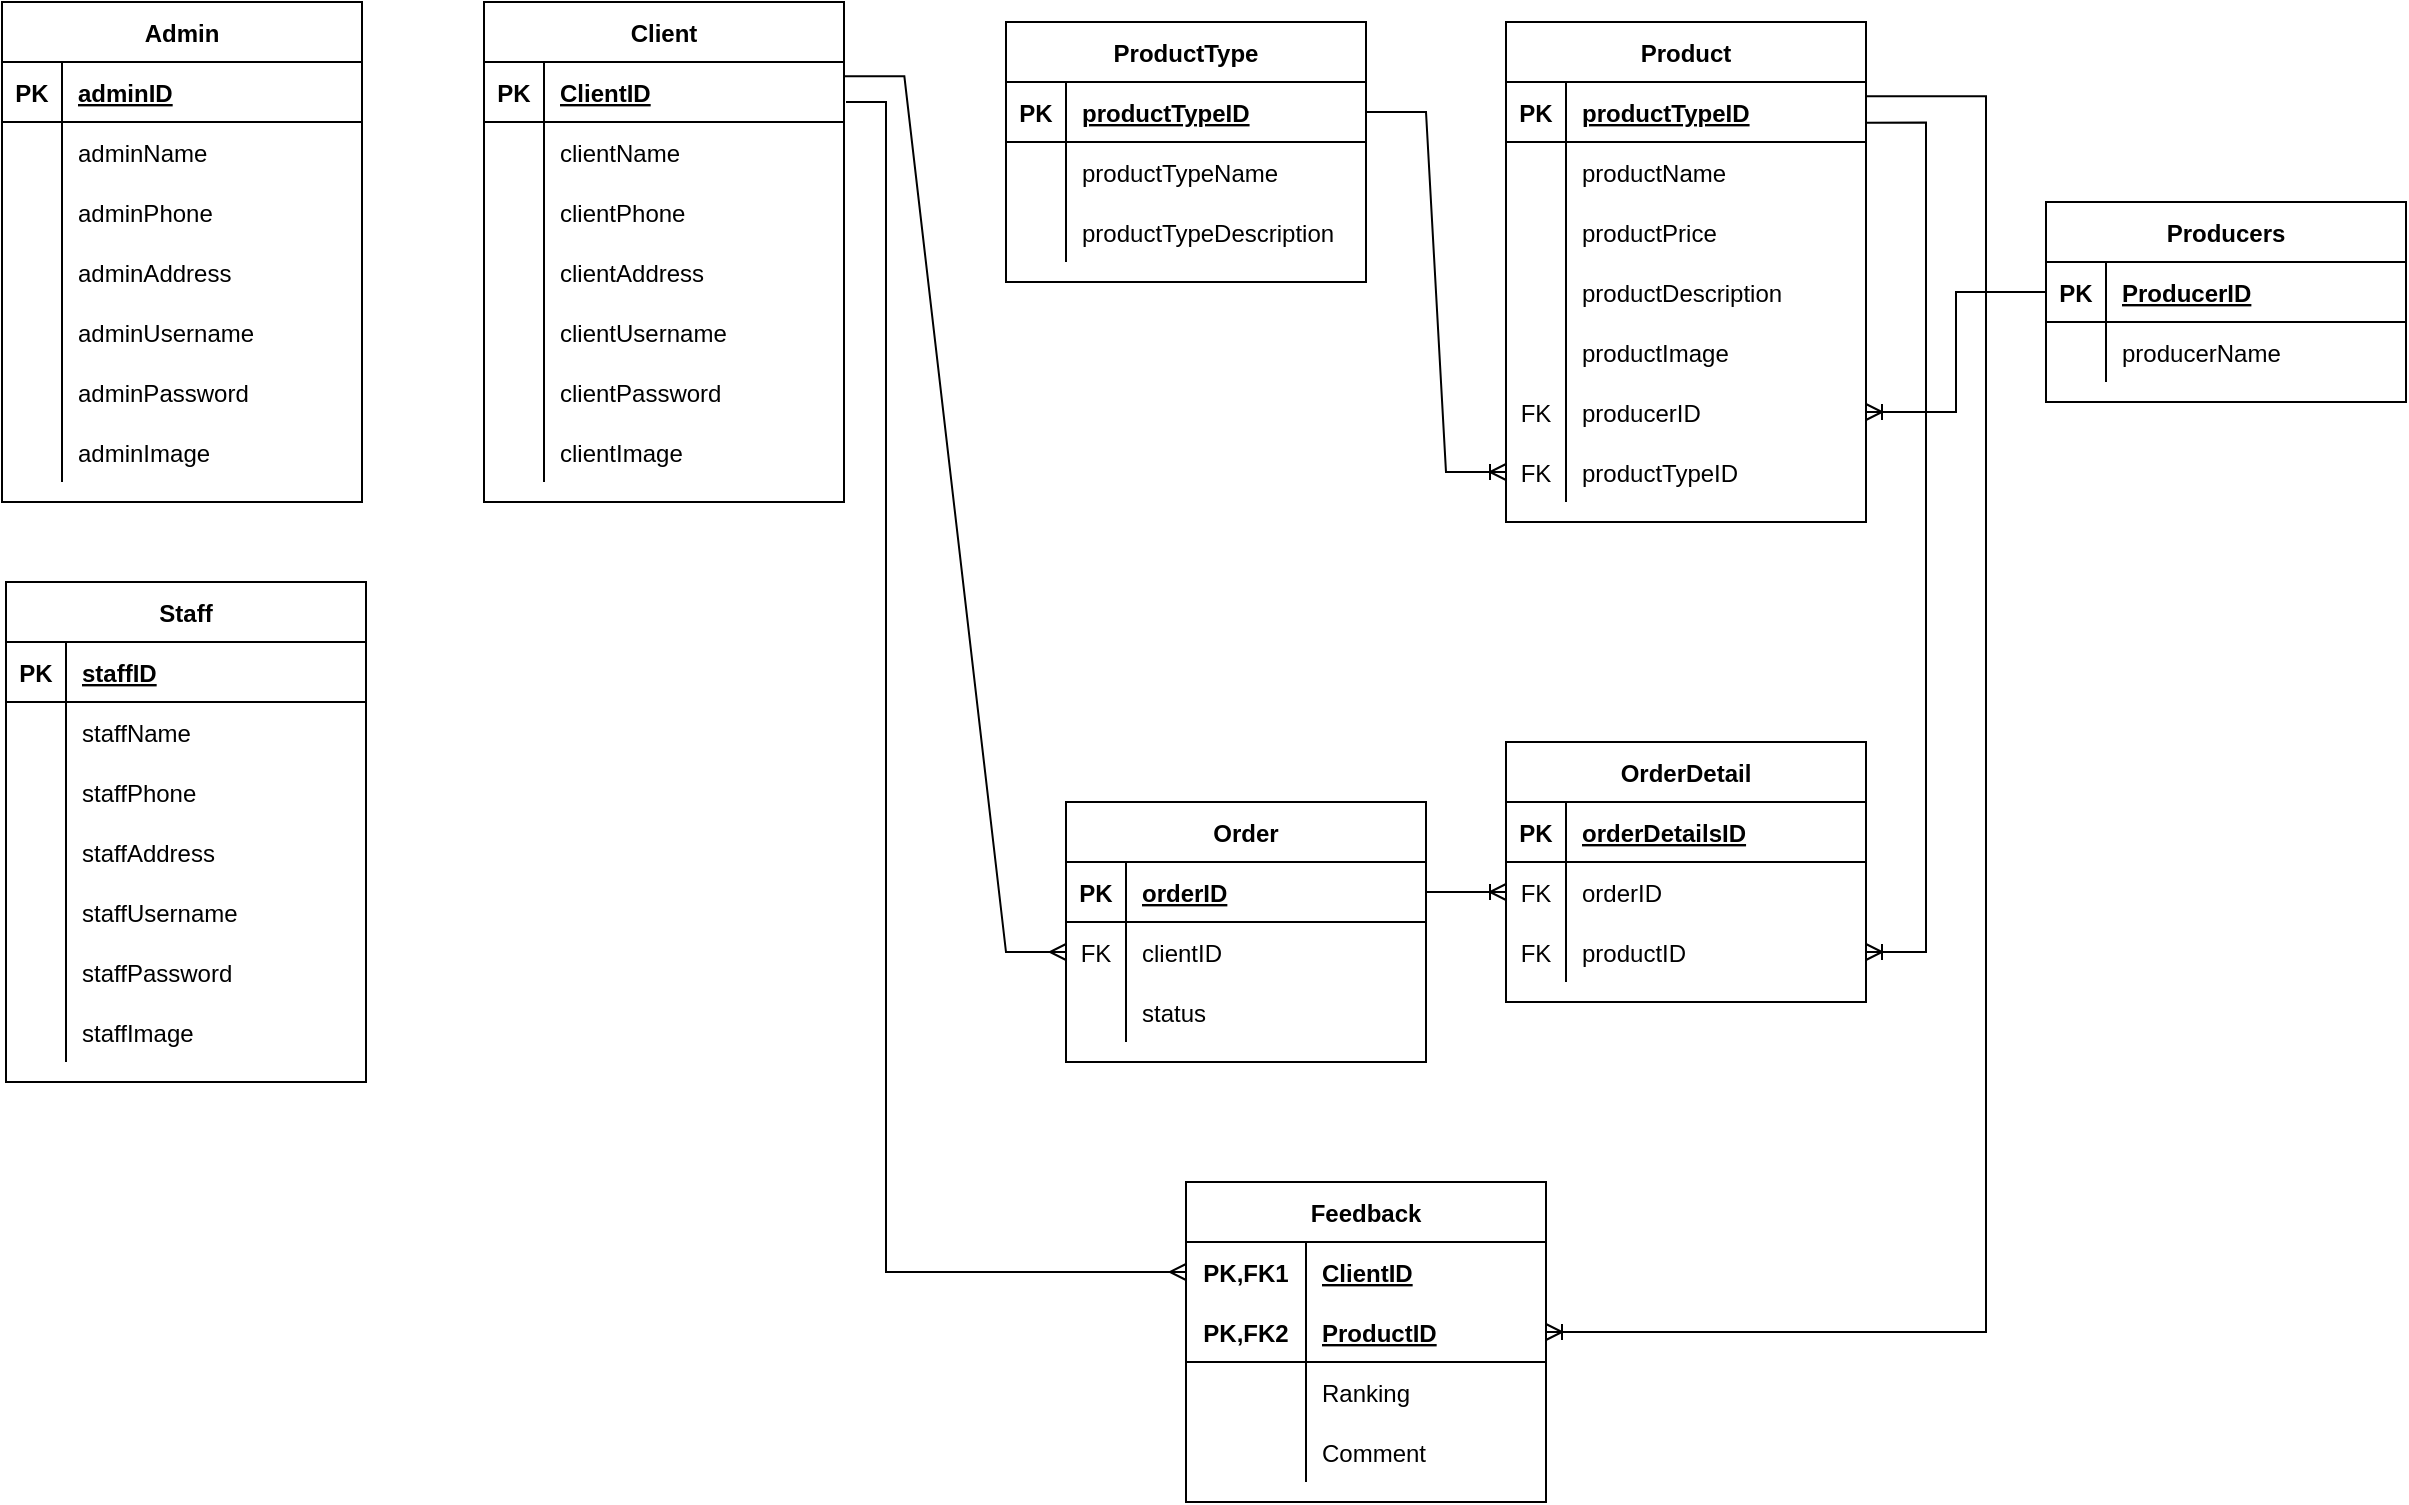 <mxfile version="19.0.3" type="device"><diagram id="0lU3j3Wpg4RU9ERD0WB5" name="Page-1"><mxGraphModel dx="2354" dy="811" grid="1" gridSize="10" guides="1" tooltips="1" connect="1" arrows="1" fold="1" page="1" pageScale="1" pageWidth="850" pageHeight="1100" math="0" shadow="0"><root><mxCell id="0"/><mxCell id="1" parent="0"/><mxCell id="FVma_dWoAchu357is26t-49" value="Admin" style="shape=table;startSize=30;container=1;collapsible=1;childLayout=tableLayout;fixedRows=1;rowLines=0;fontStyle=1;align=center;resizeLast=1;" parent="1" vertex="1"><mxGeometry x="-232" y="430" width="180" height="250" as="geometry"/></mxCell><mxCell id="FVma_dWoAchu357is26t-50" value="" style="shape=tableRow;horizontal=0;startSize=0;swimlaneHead=0;swimlaneBody=0;fillColor=none;collapsible=0;dropTarget=0;points=[[0,0.5],[1,0.5]];portConstraint=eastwest;top=0;left=0;right=0;bottom=1;" parent="FVma_dWoAchu357is26t-49" vertex="1"><mxGeometry y="30" width="180" height="30" as="geometry"/></mxCell><mxCell id="FVma_dWoAchu357is26t-51" value="PK" style="shape=partialRectangle;connectable=0;fillColor=none;top=0;left=0;bottom=0;right=0;fontStyle=1;overflow=hidden;" parent="FVma_dWoAchu357is26t-50" vertex="1"><mxGeometry width="30" height="30" as="geometry"><mxRectangle width="30" height="30" as="alternateBounds"/></mxGeometry></mxCell><mxCell id="FVma_dWoAchu357is26t-52" value="adminID" style="shape=partialRectangle;connectable=0;fillColor=none;top=0;left=0;bottom=0;right=0;align=left;spacingLeft=6;fontStyle=5;overflow=hidden;" parent="FVma_dWoAchu357is26t-50" vertex="1"><mxGeometry x="30" width="150" height="30" as="geometry"><mxRectangle width="150" height="30" as="alternateBounds"/></mxGeometry></mxCell><mxCell id="FVma_dWoAchu357is26t-53" value="" style="shape=tableRow;horizontal=0;startSize=0;swimlaneHead=0;swimlaneBody=0;fillColor=none;collapsible=0;dropTarget=0;points=[[0,0.5],[1,0.5]];portConstraint=eastwest;top=0;left=0;right=0;bottom=0;" parent="FVma_dWoAchu357is26t-49" vertex="1"><mxGeometry y="60" width="180" height="30" as="geometry"/></mxCell><mxCell id="FVma_dWoAchu357is26t-54" value="" style="shape=partialRectangle;connectable=0;fillColor=none;top=0;left=0;bottom=0;right=0;editable=1;overflow=hidden;" parent="FVma_dWoAchu357is26t-53" vertex="1"><mxGeometry width="30" height="30" as="geometry"><mxRectangle width="30" height="30" as="alternateBounds"/></mxGeometry></mxCell><mxCell id="FVma_dWoAchu357is26t-55" value="adminName" style="shape=partialRectangle;connectable=0;fillColor=none;top=0;left=0;bottom=0;right=0;align=left;spacingLeft=6;overflow=hidden;" parent="FVma_dWoAchu357is26t-53" vertex="1"><mxGeometry x="30" width="150" height="30" as="geometry"><mxRectangle width="150" height="30" as="alternateBounds"/></mxGeometry></mxCell><mxCell id="FVma_dWoAchu357is26t-56" value="" style="shape=tableRow;horizontal=0;startSize=0;swimlaneHead=0;swimlaneBody=0;fillColor=none;collapsible=0;dropTarget=0;points=[[0,0.5],[1,0.5]];portConstraint=eastwest;top=0;left=0;right=0;bottom=0;" parent="FVma_dWoAchu357is26t-49" vertex="1"><mxGeometry y="90" width="180" height="30" as="geometry"/></mxCell><mxCell id="FVma_dWoAchu357is26t-57" value="" style="shape=partialRectangle;connectable=0;fillColor=none;top=0;left=0;bottom=0;right=0;editable=1;overflow=hidden;" parent="FVma_dWoAchu357is26t-56" vertex="1"><mxGeometry width="30" height="30" as="geometry"><mxRectangle width="30" height="30" as="alternateBounds"/></mxGeometry></mxCell><mxCell id="FVma_dWoAchu357is26t-58" value="adminPhone" style="shape=partialRectangle;connectable=0;fillColor=none;top=0;left=0;bottom=0;right=0;align=left;spacingLeft=6;overflow=hidden;" parent="FVma_dWoAchu357is26t-56" vertex="1"><mxGeometry x="30" width="150" height="30" as="geometry"><mxRectangle width="150" height="30" as="alternateBounds"/></mxGeometry></mxCell><mxCell id="FVma_dWoAchu357is26t-59" value="" style="shape=tableRow;horizontal=0;startSize=0;swimlaneHead=0;swimlaneBody=0;fillColor=none;collapsible=0;dropTarget=0;points=[[0,0.5],[1,0.5]];portConstraint=eastwest;top=0;left=0;right=0;bottom=0;" parent="FVma_dWoAchu357is26t-49" vertex="1"><mxGeometry y="120" width="180" height="30" as="geometry"/></mxCell><mxCell id="FVma_dWoAchu357is26t-60" value="" style="shape=partialRectangle;connectable=0;fillColor=none;top=0;left=0;bottom=0;right=0;editable=1;overflow=hidden;" parent="FVma_dWoAchu357is26t-59" vertex="1"><mxGeometry width="30" height="30" as="geometry"><mxRectangle width="30" height="30" as="alternateBounds"/></mxGeometry></mxCell><mxCell id="FVma_dWoAchu357is26t-61" value="adminAddress" style="shape=partialRectangle;connectable=0;fillColor=none;top=0;left=0;bottom=0;right=0;align=left;spacingLeft=6;overflow=hidden;" parent="FVma_dWoAchu357is26t-59" vertex="1"><mxGeometry x="30" width="150" height="30" as="geometry"><mxRectangle width="150" height="30" as="alternateBounds"/></mxGeometry></mxCell><mxCell id="FVma_dWoAchu357is26t-65" value="" style="shape=tableRow;horizontal=0;startSize=0;swimlaneHead=0;swimlaneBody=0;fillColor=none;collapsible=0;dropTarget=0;points=[[0,0.5],[1,0.5]];portConstraint=eastwest;top=0;left=0;right=0;bottom=0;" parent="FVma_dWoAchu357is26t-49" vertex="1"><mxGeometry y="150" width="180" height="30" as="geometry"/></mxCell><mxCell id="FVma_dWoAchu357is26t-66" value="" style="shape=partialRectangle;connectable=0;fillColor=none;top=0;left=0;bottom=0;right=0;editable=1;overflow=hidden;" parent="FVma_dWoAchu357is26t-65" vertex="1"><mxGeometry width="30" height="30" as="geometry"><mxRectangle width="30" height="30" as="alternateBounds"/></mxGeometry></mxCell><mxCell id="FVma_dWoAchu357is26t-67" value="adminUsername" style="shape=partialRectangle;connectable=0;fillColor=none;top=0;left=0;bottom=0;right=0;align=left;spacingLeft=6;overflow=hidden;" parent="FVma_dWoAchu357is26t-65" vertex="1"><mxGeometry x="30" width="150" height="30" as="geometry"><mxRectangle width="150" height="30" as="alternateBounds"/></mxGeometry></mxCell><mxCell id="FVma_dWoAchu357is26t-62" value="" style="shape=tableRow;horizontal=0;startSize=0;swimlaneHead=0;swimlaneBody=0;fillColor=none;collapsible=0;dropTarget=0;points=[[0,0.5],[1,0.5]];portConstraint=eastwest;top=0;left=0;right=0;bottom=0;" parent="FVma_dWoAchu357is26t-49" vertex="1"><mxGeometry y="180" width="180" height="30" as="geometry"/></mxCell><mxCell id="FVma_dWoAchu357is26t-63" value="" style="shape=partialRectangle;connectable=0;fillColor=none;top=0;left=0;bottom=0;right=0;editable=1;overflow=hidden;" parent="FVma_dWoAchu357is26t-62" vertex="1"><mxGeometry width="30" height="30" as="geometry"><mxRectangle width="30" height="30" as="alternateBounds"/></mxGeometry></mxCell><mxCell id="FVma_dWoAchu357is26t-64" value="adminPassword" style="shape=partialRectangle;connectable=0;fillColor=none;top=0;left=0;bottom=0;right=0;align=left;spacingLeft=6;overflow=hidden;" parent="FVma_dWoAchu357is26t-62" vertex="1"><mxGeometry x="30" width="150" height="30" as="geometry"><mxRectangle width="150" height="30" as="alternateBounds"/></mxGeometry></mxCell><mxCell id="QIa2WZxcQoAaiH-4W6Wm-1" value="" style="shape=tableRow;horizontal=0;startSize=0;swimlaneHead=0;swimlaneBody=0;fillColor=none;collapsible=0;dropTarget=0;points=[[0,0.5],[1,0.5]];portConstraint=eastwest;top=0;left=0;right=0;bottom=0;" parent="FVma_dWoAchu357is26t-49" vertex="1"><mxGeometry y="210" width="180" height="30" as="geometry"/></mxCell><mxCell id="QIa2WZxcQoAaiH-4W6Wm-2" value="" style="shape=partialRectangle;connectable=0;fillColor=none;top=0;left=0;bottom=0;right=0;editable=1;overflow=hidden;" parent="QIa2WZxcQoAaiH-4W6Wm-1" vertex="1"><mxGeometry width="30" height="30" as="geometry"><mxRectangle width="30" height="30" as="alternateBounds"/></mxGeometry></mxCell><mxCell id="QIa2WZxcQoAaiH-4W6Wm-3" value="adminImage" style="shape=partialRectangle;connectable=0;fillColor=none;top=0;left=0;bottom=0;right=0;align=left;spacingLeft=6;overflow=hidden;" parent="QIa2WZxcQoAaiH-4W6Wm-1" vertex="1"><mxGeometry x="30" width="150" height="30" as="geometry"><mxRectangle width="150" height="30" as="alternateBounds"/></mxGeometry></mxCell><mxCell id="FVma_dWoAchu357is26t-68" value="Client" style="shape=table;startSize=30;container=1;collapsible=1;childLayout=tableLayout;fixedRows=1;rowLines=0;fontStyle=1;align=center;resizeLast=1;" parent="1" vertex="1"><mxGeometry x="9" y="430" width="180" height="250" as="geometry"/></mxCell><mxCell id="FVma_dWoAchu357is26t-69" value="" style="shape=tableRow;horizontal=0;startSize=0;swimlaneHead=0;swimlaneBody=0;fillColor=none;collapsible=0;dropTarget=0;points=[[0,0.5],[1,0.5]];portConstraint=eastwest;top=0;left=0;right=0;bottom=1;" parent="FVma_dWoAchu357is26t-68" vertex="1"><mxGeometry y="30" width="180" height="30" as="geometry"/></mxCell><mxCell id="FVma_dWoAchu357is26t-70" value="PK" style="shape=partialRectangle;connectable=0;fillColor=none;top=0;left=0;bottom=0;right=0;fontStyle=1;overflow=hidden;" parent="FVma_dWoAchu357is26t-69" vertex="1"><mxGeometry width="30" height="30" as="geometry"><mxRectangle width="30" height="30" as="alternateBounds"/></mxGeometry></mxCell><mxCell id="FVma_dWoAchu357is26t-71" value="ClientID" style="shape=partialRectangle;connectable=0;fillColor=none;top=0;left=0;bottom=0;right=0;align=left;spacingLeft=6;fontStyle=5;overflow=hidden;" parent="FVma_dWoAchu357is26t-69" vertex="1"><mxGeometry x="30" width="150" height="30" as="geometry"><mxRectangle width="150" height="30" as="alternateBounds"/></mxGeometry></mxCell><mxCell id="FVma_dWoAchu357is26t-72" value="" style="shape=tableRow;horizontal=0;startSize=0;swimlaneHead=0;swimlaneBody=0;fillColor=none;collapsible=0;dropTarget=0;points=[[0,0.5],[1,0.5]];portConstraint=eastwest;top=0;left=0;right=0;bottom=0;" parent="FVma_dWoAchu357is26t-68" vertex="1"><mxGeometry y="60" width="180" height="30" as="geometry"/></mxCell><mxCell id="FVma_dWoAchu357is26t-73" value="" style="shape=partialRectangle;connectable=0;fillColor=none;top=0;left=0;bottom=0;right=0;editable=1;overflow=hidden;" parent="FVma_dWoAchu357is26t-72" vertex="1"><mxGeometry width="30" height="30" as="geometry"><mxRectangle width="30" height="30" as="alternateBounds"/></mxGeometry></mxCell><mxCell id="FVma_dWoAchu357is26t-74" value="clientName" style="shape=partialRectangle;connectable=0;fillColor=none;top=0;left=0;bottom=0;right=0;align=left;spacingLeft=6;overflow=hidden;" parent="FVma_dWoAchu357is26t-72" vertex="1"><mxGeometry x="30" width="150" height="30" as="geometry"><mxRectangle width="150" height="30" as="alternateBounds"/></mxGeometry></mxCell><mxCell id="FVma_dWoAchu357is26t-75" value="" style="shape=tableRow;horizontal=0;startSize=0;swimlaneHead=0;swimlaneBody=0;fillColor=none;collapsible=0;dropTarget=0;points=[[0,0.5],[1,0.5]];portConstraint=eastwest;top=0;left=0;right=0;bottom=0;" parent="FVma_dWoAchu357is26t-68" vertex="1"><mxGeometry y="90" width="180" height="30" as="geometry"/></mxCell><mxCell id="FVma_dWoAchu357is26t-76" value="" style="shape=partialRectangle;connectable=0;fillColor=none;top=0;left=0;bottom=0;right=0;editable=1;overflow=hidden;" parent="FVma_dWoAchu357is26t-75" vertex="1"><mxGeometry width="30" height="30" as="geometry"><mxRectangle width="30" height="30" as="alternateBounds"/></mxGeometry></mxCell><mxCell id="FVma_dWoAchu357is26t-77" value="clientPhone" style="shape=partialRectangle;connectable=0;fillColor=none;top=0;left=0;bottom=0;right=0;align=left;spacingLeft=6;overflow=hidden;" parent="FVma_dWoAchu357is26t-75" vertex="1"><mxGeometry x="30" width="150" height="30" as="geometry"><mxRectangle width="150" height="30" as="alternateBounds"/></mxGeometry></mxCell><mxCell id="FVma_dWoAchu357is26t-78" value="" style="shape=tableRow;horizontal=0;startSize=0;swimlaneHead=0;swimlaneBody=0;fillColor=none;collapsible=0;dropTarget=0;points=[[0,0.5],[1,0.5]];portConstraint=eastwest;top=0;left=0;right=0;bottom=0;" parent="FVma_dWoAchu357is26t-68" vertex="1"><mxGeometry y="120" width="180" height="30" as="geometry"/></mxCell><mxCell id="FVma_dWoAchu357is26t-79" value="" style="shape=partialRectangle;connectable=0;fillColor=none;top=0;left=0;bottom=0;right=0;editable=1;overflow=hidden;" parent="FVma_dWoAchu357is26t-78" vertex="1"><mxGeometry width="30" height="30" as="geometry"><mxRectangle width="30" height="30" as="alternateBounds"/></mxGeometry></mxCell><mxCell id="FVma_dWoAchu357is26t-80" value="clientAddress" style="shape=partialRectangle;connectable=0;fillColor=none;top=0;left=0;bottom=0;right=0;align=left;spacingLeft=6;overflow=hidden;" parent="FVma_dWoAchu357is26t-78" vertex="1"><mxGeometry x="30" width="150" height="30" as="geometry"><mxRectangle width="150" height="30" as="alternateBounds"/></mxGeometry></mxCell><mxCell id="FVma_dWoAchu357is26t-81" value="" style="shape=tableRow;horizontal=0;startSize=0;swimlaneHead=0;swimlaneBody=0;fillColor=none;collapsible=0;dropTarget=0;points=[[0,0.5],[1,0.5]];portConstraint=eastwest;top=0;left=0;right=0;bottom=0;" parent="FVma_dWoAchu357is26t-68" vertex="1"><mxGeometry y="150" width="180" height="30" as="geometry"/></mxCell><mxCell id="FVma_dWoAchu357is26t-82" value="" style="shape=partialRectangle;connectable=0;fillColor=none;top=0;left=0;bottom=0;right=0;editable=1;overflow=hidden;" parent="FVma_dWoAchu357is26t-81" vertex="1"><mxGeometry width="30" height="30" as="geometry"><mxRectangle width="30" height="30" as="alternateBounds"/></mxGeometry></mxCell><mxCell id="FVma_dWoAchu357is26t-83" value="clientUsername" style="shape=partialRectangle;connectable=0;fillColor=none;top=0;left=0;bottom=0;right=0;align=left;spacingLeft=6;overflow=hidden;" parent="FVma_dWoAchu357is26t-81" vertex="1"><mxGeometry x="30" width="150" height="30" as="geometry"><mxRectangle width="150" height="30" as="alternateBounds"/></mxGeometry></mxCell><mxCell id="FVma_dWoAchu357is26t-84" value="" style="shape=tableRow;horizontal=0;startSize=0;swimlaneHead=0;swimlaneBody=0;fillColor=none;collapsible=0;dropTarget=0;points=[[0,0.5],[1,0.5]];portConstraint=eastwest;top=0;left=0;right=0;bottom=0;" parent="FVma_dWoAchu357is26t-68" vertex="1"><mxGeometry y="180" width="180" height="30" as="geometry"/></mxCell><mxCell id="FVma_dWoAchu357is26t-85" value="" style="shape=partialRectangle;connectable=0;fillColor=none;top=0;left=0;bottom=0;right=0;editable=1;overflow=hidden;" parent="FVma_dWoAchu357is26t-84" vertex="1"><mxGeometry width="30" height="30" as="geometry"><mxRectangle width="30" height="30" as="alternateBounds"/></mxGeometry></mxCell><mxCell id="FVma_dWoAchu357is26t-86" value="clientPassword" style="shape=partialRectangle;connectable=0;fillColor=none;top=0;left=0;bottom=0;right=0;align=left;spacingLeft=6;overflow=hidden;" parent="FVma_dWoAchu357is26t-84" vertex="1"><mxGeometry x="30" width="150" height="30" as="geometry"><mxRectangle width="150" height="30" as="alternateBounds"/></mxGeometry></mxCell><mxCell id="QIa2WZxcQoAaiH-4W6Wm-4" value="" style="shape=tableRow;horizontal=0;startSize=0;swimlaneHead=0;swimlaneBody=0;fillColor=none;collapsible=0;dropTarget=0;points=[[0,0.5],[1,0.5]];portConstraint=eastwest;top=0;left=0;right=0;bottom=0;" parent="FVma_dWoAchu357is26t-68" vertex="1"><mxGeometry y="210" width="180" height="30" as="geometry"/></mxCell><mxCell id="QIa2WZxcQoAaiH-4W6Wm-5" value="" style="shape=partialRectangle;connectable=0;fillColor=none;top=0;left=0;bottom=0;right=0;editable=1;overflow=hidden;" parent="QIa2WZxcQoAaiH-4W6Wm-4" vertex="1"><mxGeometry width="30" height="30" as="geometry"><mxRectangle width="30" height="30" as="alternateBounds"/></mxGeometry></mxCell><mxCell id="QIa2WZxcQoAaiH-4W6Wm-6" value="clientImage" style="shape=partialRectangle;connectable=0;fillColor=none;top=0;left=0;bottom=0;right=0;align=left;spacingLeft=6;overflow=hidden;" parent="QIa2WZxcQoAaiH-4W6Wm-4" vertex="1"><mxGeometry x="30" width="150" height="30" as="geometry"><mxRectangle width="150" height="30" as="alternateBounds"/></mxGeometry></mxCell><mxCell id="FVma_dWoAchu357is26t-87" value="ProductType" style="shape=table;startSize=30;container=1;collapsible=1;childLayout=tableLayout;fixedRows=1;rowLines=0;fontStyle=1;align=center;resizeLast=1;" parent="1" vertex="1"><mxGeometry x="270" y="440" width="180" height="130" as="geometry"/></mxCell><mxCell id="FVma_dWoAchu357is26t-88" value="" style="shape=tableRow;horizontal=0;startSize=0;swimlaneHead=0;swimlaneBody=0;fillColor=none;collapsible=0;dropTarget=0;points=[[0,0.5],[1,0.5]];portConstraint=eastwest;top=0;left=0;right=0;bottom=1;" parent="FVma_dWoAchu357is26t-87" vertex="1"><mxGeometry y="30" width="180" height="30" as="geometry"/></mxCell><mxCell id="FVma_dWoAchu357is26t-89" value="PK" style="shape=partialRectangle;connectable=0;fillColor=none;top=0;left=0;bottom=0;right=0;fontStyle=1;overflow=hidden;" parent="FVma_dWoAchu357is26t-88" vertex="1"><mxGeometry width="30" height="30" as="geometry"><mxRectangle width="30" height="30" as="alternateBounds"/></mxGeometry></mxCell><mxCell id="FVma_dWoAchu357is26t-90" value="productTypeID" style="shape=partialRectangle;connectable=0;fillColor=none;top=0;left=0;bottom=0;right=0;align=left;spacingLeft=6;fontStyle=5;overflow=hidden;" parent="FVma_dWoAchu357is26t-88" vertex="1"><mxGeometry x="30" width="150" height="30" as="geometry"><mxRectangle width="150" height="30" as="alternateBounds"/></mxGeometry></mxCell><mxCell id="FVma_dWoAchu357is26t-91" value="" style="shape=tableRow;horizontal=0;startSize=0;swimlaneHead=0;swimlaneBody=0;fillColor=none;collapsible=0;dropTarget=0;points=[[0,0.5],[1,0.5]];portConstraint=eastwest;top=0;left=0;right=0;bottom=0;" parent="FVma_dWoAchu357is26t-87" vertex="1"><mxGeometry y="60" width="180" height="30" as="geometry"/></mxCell><mxCell id="FVma_dWoAchu357is26t-92" value="" style="shape=partialRectangle;connectable=0;fillColor=none;top=0;left=0;bottom=0;right=0;editable=1;overflow=hidden;" parent="FVma_dWoAchu357is26t-91" vertex="1"><mxGeometry width="30" height="30" as="geometry"><mxRectangle width="30" height="30" as="alternateBounds"/></mxGeometry></mxCell><mxCell id="FVma_dWoAchu357is26t-93" value="productTypeName" style="shape=partialRectangle;connectable=0;fillColor=none;top=0;left=0;bottom=0;right=0;align=left;spacingLeft=6;overflow=hidden;" parent="FVma_dWoAchu357is26t-91" vertex="1"><mxGeometry x="30" width="150" height="30" as="geometry"><mxRectangle width="150" height="30" as="alternateBounds"/></mxGeometry></mxCell><mxCell id="QIa2WZxcQoAaiH-4W6Wm-10" value="" style="shape=tableRow;horizontal=0;startSize=0;swimlaneHead=0;swimlaneBody=0;fillColor=none;collapsible=0;dropTarget=0;points=[[0,0.5],[1,0.5]];portConstraint=eastwest;top=0;left=0;right=0;bottom=0;" parent="FVma_dWoAchu357is26t-87" vertex="1"><mxGeometry y="90" width="180" height="30" as="geometry"/></mxCell><mxCell id="QIa2WZxcQoAaiH-4W6Wm-11" value="" style="shape=partialRectangle;connectable=0;fillColor=none;top=0;left=0;bottom=0;right=0;editable=1;overflow=hidden;" parent="QIa2WZxcQoAaiH-4W6Wm-10" vertex="1"><mxGeometry width="30" height="30" as="geometry"><mxRectangle width="30" height="30" as="alternateBounds"/></mxGeometry></mxCell><mxCell id="QIa2WZxcQoAaiH-4W6Wm-12" value="productTypeDescription" style="shape=partialRectangle;connectable=0;fillColor=none;top=0;left=0;bottom=0;right=0;align=left;spacingLeft=6;overflow=hidden;" parent="QIa2WZxcQoAaiH-4W6Wm-10" vertex="1"><mxGeometry x="30" width="150" height="30" as="geometry"><mxRectangle width="150" height="30" as="alternateBounds"/></mxGeometry></mxCell><mxCell id="FVma_dWoAchu357is26t-106" value="Product" style="shape=table;startSize=30;container=1;collapsible=1;childLayout=tableLayout;fixedRows=1;rowLines=0;fontStyle=1;align=center;resizeLast=1;" parent="1" vertex="1"><mxGeometry x="520" y="440" width="180" height="250" as="geometry"/></mxCell><mxCell id="FVma_dWoAchu357is26t-107" value="" style="shape=tableRow;horizontal=0;startSize=0;swimlaneHead=0;swimlaneBody=0;fillColor=none;collapsible=0;dropTarget=0;points=[[0,0.5],[1,0.5]];portConstraint=eastwest;top=0;left=0;right=0;bottom=1;" parent="FVma_dWoAchu357is26t-106" vertex="1"><mxGeometry y="30" width="180" height="30" as="geometry"/></mxCell><mxCell id="FVma_dWoAchu357is26t-108" value="PK" style="shape=partialRectangle;connectable=0;fillColor=none;top=0;left=0;bottom=0;right=0;fontStyle=1;overflow=hidden;" parent="FVma_dWoAchu357is26t-107" vertex="1"><mxGeometry width="30" height="30" as="geometry"><mxRectangle width="30" height="30" as="alternateBounds"/></mxGeometry></mxCell><mxCell id="FVma_dWoAchu357is26t-109" value="productTypeID" style="shape=partialRectangle;connectable=0;fillColor=none;top=0;left=0;bottom=0;right=0;align=left;spacingLeft=6;fontStyle=5;overflow=hidden;" parent="FVma_dWoAchu357is26t-107" vertex="1"><mxGeometry x="30" width="150" height="30" as="geometry"><mxRectangle width="150" height="30" as="alternateBounds"/></mxGeometry></mxCell><mxCell id="FVma_dWoAchu357is26t-116" value="" style="shape=tableRow;horizontal=0;startSize=0;swimlaneHead=0;swimlaneBody=0;fillColor=none;collapsible=0;dropTarget=0;points=[[0,0.5],[1,0.5]];portConstraint=eastwest;top=0;left=0;right=0;bottom=0;" parent="FVma_dWoAchu357is26t-106" vertex="1"><mxGeometry y="60" width="180" height="30" as="geometry"/></mxCell><mxCell id="FVma_dWoAchu357is26t-117" value="" style="shape=partialRectangle;connectable=0;fillColor=none;top=0;left=0;bottom=0;right=0;editable=1;overflow=hidden;" parent="FVma_dWoAchu357is26t-116" vertex="1"><mxGeometry width="30" height="30" as="geometry"><mxRectangle width="30" height="30" as="alternateBounds"/></mxGeometry></mxCell><mxCell id="FVma_dWoAchu357is26t-118" value="productName" style="shape=partialRectangle;connectable=0;fillColor=none;top=0;left=0;bottom=0;right=0;align=left;spacingLeft=6;overflow=hidden;" parent="FVma_dWoAchu357is26t-116" vertex="1"><mxGeometry x="30" width="150" height="30" as="geometry"><mxRectangle width="150" height="30" as="alternateBounds"/></mxGeometry></mxCell><mxCell id="FVma_dWoAchu357is26t-119" value="" style="shape=tableRow;horizontal=0;startSize=0;swimlaneHead=0;swimlaneBody=0;fillColor=none;collapsible=0;dropTarget=0;points=[[0,0.5],[1,0.5]];portConstraint=eastwest;top=0;left=0;right=0;bottom=0;" parent="FVma_dWoAchu357is26t-106" vertex="1"><mxGeometry y="90" width="180" height="30" as="geometry"/></mxCell><mxCell id="FVma_dWoAchu357is26t-120" value="" style="shape=partialRectangle;connectable=0;fillColor=none;top=0;left=0;bottom=0;right=0;editable=1;overflow=hidden;" parent="FVma_dWoAchu357is26t-119" vertex="1"><mxGeometry width="30" height="30" as="geometry"><mxRectangle width="30" height="30" as="alternateBounds"/></mxGeometry></mxCell><mxCell id="FVma_dWoAchu357is26t-121" value="productPrice" style="shape=partialRectangle;connectable=0;fillColor=none;top=0;left=0;bottom=0;right=0;align=left;spacingLeft=6;overflow=hidden;" parent="FVma_dWoAchu357is26t-119" vertex="1"><mxGeometry x="30" width="150" height="30" as="geometry"><mxRectangle width="150" height="30" as="alternateBounds"/></mxGeometry></mxCell><mxCell id="FVma_dWoAchu357is26t-141" value="" style="shape=tableRow;horizontal=0;startSize=0;swimlaneHead=0;swimlaneBody=0;fillColor=none;collapsible=0;dropTarget=0;points=[[0,0.5],[1,0.5]];portConstraint=eastwest;top=0;left=0;right=0;bottom=0;" parent="FVma_dWoAchu357is26t-106" vertex="1"><mxGeometry y="120" width="180" height="30" as="geometry"/></mxCell><mxCell id="FVma_dWoAchu357is26t-142" value="" style="shape=partialRectangle;connectable=0;fillColor=none;top=0;left=0;bottom=0;right=0;editable=1;overflow=hidden;" parent="FVma_dWoAchu357is26t-141" vertex="1"><mxGeometry width="30" height="30" as="geometry"><mxRectangle width="30" height="30" as="alternateBounds"/></mxGeometry></mxCell><mxCell id="FVma_dWoAchu357is26t-143" value="productDescription" style="shape=partialRectangle;connectable=0;fillColor=none;top=0;left=0;bottom=0;right=0;align=left;spacingLeft=6;overflow=hidden;" parent="FVma_dWoAchu357is26t-141" vertex="1"><mxGeometry x="30" width="150" height="30" as="geometry"><mxRectangle width="150" height="30" as="alternateBounds"/></mxGeometry></mxCell><mxCell id="FVma_dWoAchu357is26t-144" value="" style="shape=tableRow;horizontal=0;startSize=0;swimlaneHead=0;swimlaneBody=0;fillColor=none;collapsible=0;dropTarget=0;points=[[0,0.5],[1,0.5]];portConstraint=eastwest;top=0;left=0;right=0;bottom=0;" parent="FVma_dWoAchu357is26t-106" vertex="1"><mxGeometry y="150" width="180" height="30" as="geometry"/></mxCell><mxCell id="FVma_dWoAchu357is26t-145" value="" style="shape=partialRectangle;connectable=0;fillColor=none;top=0;left=0;bottom=0;right=0;editable=1;overflow=hidden;" parent="FVma_dWoAchu357is26t-144" vertex="1"><mxGeometry width="30" height="30" as="geometry"><mxRectangle width="30" height="30" as="alternateBounds"/></mxGeometry></mxCell><mxCell id="FVma_dWoAchu357is26t-146" value="productImage" style="shape=partialRectangle;connectable=0;fillColor=none;top=0;left=0;bottom=0;right=0;align=left;spacingLeft=6;overflow=hidden;" parent="FVma_dWoAchu357is26t-144" vertex="1"><mxGeometry x="30" width="150" height="30" as="geometry"><mxRectangle width="150" height="30" as="alternateBounds"/></mxGeometry></mxCell><mxCell id="FVma_dWoAchu357is26t-113" value="" style="shape=tableRow;horizontal=0;startSize=0;swimlaneHead=0;swimlaneBody=0;fillColor=none;collapsible=0;dropTarget=0;points=[[0,0.5],[1,0.5]];portConstraint=eastwest;top=0;left=0;right=0;bottom=0;" parent="FVma_dWoAchu357is26t-106" vertex="1"><mxGeometry y="180" width="180" height="30" as="geometry"/></mxCell><mxCell id="FVma_dWoAchu357is26t-114" value="FK" style="shape=partialRectangle;connectable=0;fillColor=none;top=0;left=0;bottom=0;right=0;editable=1;overflow=hidden;" parent="FVma_dWoAchu357is26t-113" vertex="1"><mxGeometry width="30" height="30" as="geometry"><mxRectangle width="30" height="30" as="alternateBounds"/></mxGeometry></mxCell><mxCell id="FVma_dWoAchu357is26t-115" value="producerID" style="shape=partialRectangle;connectable=0;fillColor=none;top=0;left=0;bottom=0;right=0;align=left;spacingLeft=6;overflow=hidden;" parent="FVma_dWoAchu357is26t-113" vertex="1"><mxGeometry x="30" width="150" height="30" as="geometry"><mxRectangle width="150" height="30" as="alternateBounds"/></mxGeometry></mxCell><mxCell id="FVma_dWoAchu357is26t-110" value="" style="shape=tableRow;horizontal=0;startSize=0;swimlaneHead=0;swimlaneBody=0;fillColor=none;collapsible=0;dropTarget=0;points=[[0,0.5],[1,0.5]];portConstraint=eastwest;top=0;left=0;right=0;bottom=0;" parent="FVma_dWoAchu357is26t-106" vertex="1"><mxGeometry y="210" width="180" height="30" as="geometry"/></mxCell><mxCell id="FVma_dWoAchu357is26t-111" value="FK" style="shape=partialRectangle;connectable=0;fillColor=none;top=0;left=0;bottom=0;right=0;editable=1;overflow=hidden;" parent="FVma_dWoAchu357is26t-110" vertex="1"><mxGeometry width="30" height="30" as="geometry"><mxRectangle width="30" height="30" as="alternateBounds"/></mxGeometry></mxCell><mxCell id="FVma_dWoAchu357is26t-112" value="productTypeID" style="shape=partialRectangle;connectable=0;fillColor=none;top=0;left=0;bottom=0;right=0;align=left;spacingLeft=6;overflow=hidden;" parent="FVma_dWoAchu357is26t-110" vertex="1"><mxGeometry x="30" width="150" height="30" as="geometry"><mxRectangle width="150" height="30" as="alternateBounds"/></mxGeometry></mxCell><mxCell id="FVma_dWoAchu357is26t-122" value="Producers" style="shape=table;startSize=30;container=1;collapsible=1;childLayout=tableLayout;fixedRows=1;rowLines=0;fontStyle=1;align=center;resizeLast=1;" parent="1" vertex="1"><mxGeometry x="790" y="530" width="180" height="100" as="geometry"/></mxCell><mxCell id="FVma_dWoAchu357is26t-123" value="" style="shape=tableRow;horizontal=0;startSize=0;swimlaneHead=0;swimlaneBody=0;fillColor=none;collapsible=0;dropTarget=0;points=[[0,0.5],[1,0.5]];portConstraint=eastwest;top=0;left=0;right=0;bottom=1;" parent="FVma_dWoAchu357is26t-122" vertex="1"><mxGeometry y="30" width="180" height="30" as="geometry"/></mxCell><mxCell id="FVma_dWoAchu357is26t-124" value="PK" style="shape=partialRectangle;connectable=0;fillColor=none;top=0;left=0;bottom=0;right=0;fontStyle=1;overflow=hidden;" parent="FVma_dWoAchu357is26t-123" vertex="1"><mxGeometry width="30" height="30" as="geometry"><mxRectangle width="30" height="30" as="alternateBounds"/></mxGeometry></mxCell><mxCell id="FVma_dWoAchu357is26t-125" value="ProducerID" style="shape=partialRectangle;connectable=0;fillColor=none;top=0;left=0;bottom=0;right=0;align=left;spacingLeft=6;fontStyle=5;overflow=hidden;" parent="FVma_dWoAchu357is26t-123" vertex="1"><mxGeometry x="30" width="150" height="30" as="geometry"><mxRectangle width="150" height="30" as="alternateBounds"/></mxGeometry></mxCell><mxCell id="FVma_dWoAchu357is26t-126" value="" style="shape=tableRow;horizontal=0;startSize=0;swimlaneHead=0;swimlaneBody=0;fillColor=none;collapsible=0;dropTarget=0;points=[[0,0.5],[1,0.5]];portConstraint=eastwest;top=0;left=0;right=0;bottom=0;" parent="FVma_dWoAchu357is26t-122" vertex="1"><mxGeometry y="60" width="180" height="30" as="geometry"/></mxCell><mxCell id="FVma_dWoAchu357is26t-127" value="" style="shape=partialRectangle;connectable=0;fillColor=none;top=0;left=0;bottom=0;right=0;editable=1;overflow=hidden;" parent="FVma_dWoAchu357is26t-126" vertex="1"><mxGeometry width="30" height="30" as="geometry"><mxRectangle width="30" height="30" as="alternateBounds"/></mxGeometry></mxCell><mxCell id="FVma_dWoAchu357is26t-128" value="producerName" style="shape=partialRectangle;connectable=0;fillColor=none;top=0;left=0;bottom=0;right=0;align=left;spacingLeft=6;overflow=hidden;" parent="FVma_dWoAchu357is26t-126" vertex="1"><mxGeometry x="30" width="150" height="30" as="geometry"><mxRectangle width="150" height="30" as="alternateBounds"/></mxGeometry></mxCell><mxCell id="FVma_dWoAchu357is26t-139" value="" style="edgeStyle=entityRelationEdgeStyle;fontSize=12;html=1;endArrow=ERoneToMany;rounded=0;exitX=1;exitY=0.5;exitDx=0;exitDy=0;entryX=0;entryY=0.5;entryDx=0;entryDy=0;" parent="1" source="FVma_dWoAchu357is26t-88" target="FVma_dWoAchu357is26t-110" edge="1"><mxGeometry width="100" height="100" relative="1" as="geometry"><mxPoint x="340" y="740" as="sourcePoint"/><mxPoint x="440" y="640" as="targetPoint"/></mxGeometry></mxCell><mxCell id="FVma_dWoAchu357is26t-140" value="" style="edgeStyle=orthogonalEdgeStyle;fontSize=12;html=1;endArrow=ERoneToMany;rounded=0;exitX=0;exitY=0.5;exitDx=0;exitDy=0;entryX=1;entryY=0.5;entryDx=0;entryDy=0;" parent="1" source="FVma_dWoAchu357is26t-123" target="FVma_dWoAchu357is26t-113" edge="1"><mxGeometry width="100" height="100" relative="1" as="geometry"><mxPoint x="470" y="495" as="sourcePoint"/><mxPoint x="530" y="555" as="targetPoint"/></mxGeometry></mxCell><mxCell id="FVma_dWoAchu357is26t-170" value="Order" style="shape=table;startSize=30;container=1;collapsible=1;childLayout=tableLayout;fixedRows=1;rowLines=0;fontStyle=1;align=center;resizeLast=1;" parent="1" vertex="1"><mxGeometry x="300" y="830" width="180" height="130" as="geometry"/></mxCell><mxCell id="FVma_dWoAchu357is26t-171" value="" style="shape=tableRow;horizontal=0;startSize=0;swimlaneHead=0;swimlaneBody=0;fillColor=none;collapsible=0;dropTarget=0;points=[[0,0.5],[1,0.5]];portConstraint=eastwest;top=0;left=0;right=0;bottom=1;" parent="FVma_dWoAchu357is26t-170" vertex="1"><mxGeometry y="30" width="180" height="30" as="geometry"/></mxCell><mxCell id="FVma_dWoAchu357is26t-172" value="PK" style="shape=partialRectangle;connectable=0;fillColor=none;top=0;left=0;bottom=0;right=0;fontStyle=1;overflow=hidden;" parent="FVma_dWoAchu357is26t-171" vertex="1"><mxGeometry width="30" height="30" as="geometry"><mxRectangle width="30" height="30" as="alternateBounds"/></mxGeometry></mxCell><mxCell id="FVma_dWoAchu357is26t-173" value="orderID" style="shape=partialRectangle;connectable=0;fillColor=none;top=0;left=0;bottom=0;right=0;align=left;spacingLeft=6;fontStyle=5;overflow=hidden;" parent="FVma_dWoAchu357is26t-171" vertex="1"><mxGeometry x="30" width="150" height="30" as="geometry"><mxRectangle width="150" height="30" as="alternateBounds"/></mxGeometry></mxCell><mxCell id="FVma_dWoAchu357is26t-174" value="" style="shape=tableRow;horizontal=0;startSize=0;swimlaneHead=0;swimlaneBody=0;fillColor=none;collapsible=0;dropTarget=0;points=[[0,0.5],[1,0.5]];portConstraint=eastwest;top=0;left=0;right=0;bottom=0;" parent="FVma_dWoAchu357is26t-170" vertex="1"><mxGeometry y="60" width="180" height="30" as="geometry"/></mxCell><mxCell id="FVma_dWoAchu357is26t-175" value="FK" style="shape=partialRectangle;connectable=0;fillColor=none;top=0;left=0;bottom=0;right=0;editable=1;overflow=hidden;" parent="FVma_dWoAchu357is26t-174" vertex="1"><mxGeometry width="30" height="30" as="geometry"><mxRectangle width="30" height="30" as="alternateBounds"/></mxGeometry></mxCell><mxCell id="FVma_dWoAchu357is26t-176" value="clientID" style="shape=partialRectangle;connectable=0;fillColor=none;top=0;left=0;bottom=0;right=0;align=left;spacingLeft=6;overflow=hidden;" parent="FVma_dWoAchu357is26t-174" vertex="1"><mxGeometry x="30" width="150" height="30" as="geometry"><mxRectangle width="150" height="30" as="alternateBounds"/></mxGeometry></mxCell><mxCell id="5LMlhvmFRPqeulhF0koM-1" value="" style="shape=tableRow;horizontal=0;startSize=0;swimlaneHead=0;swimlaneBody=0;fillColor=none;collapsible=0;dropTarget=0;points=[[0,0.5],[1,0.5]];portConstraint=eastwest;top=0;left=0;right=0;bottom=0;" parent="FVma_dWoAchu357is26t-170" vertex="1"><mxGeometry y="90" width="180" height="30" as="geometry"/></mxCell><mxCell id="5LMlhvmFRPqeulhF0koM-2" value="" style="shape=partialRectangle;connectable=0;fillColor=none;top=0;left=0;bottom=0;right=0;editable=1;overflow=hidden;" parent="5LMlhvmFRPqeulhF0koM-1" vertex="1"><mxGeometry width="30" height="30" as="geometry"><mxRectangle width="30" height="30" as="alternateBounds"/></mxGeometry></mxCell><mxCell id="5LMlhvmFRPqeulhF0koM-3" value="status" style="shape=partialRectangle;connectable=0;fillColor=none;top=0;left=0;bottom=0;right=0;align=left;spacingLeft=6;overflow=hidden;" parent="5LMlhvmFRPqeulhF0koM-1" vertex="1"><mxGeometry x="30" width="150" height="30" as="geometry"><mxRectangle width="150" height="30" as="alternateBounds"/></mxGeometry></mxCell><mxCell id="5LMlhvmFRPqeulhF0koM-4" value="OrderDetail" style="shape=table;startSize=30;container=1;collapsible=1;childLayout=tableLayout;fixedRows=1;rowLines=0;fontStyle=1;align=center;resizeLast=1;" parent="1" vertex="1"><mxGeometry x="520" y="800" width="180" height="130" as="geometry"/></mxCell><mxCell id="5LMlhvmFRPqeulhF0koM-5" value="" style="shape=tableRow;horizontal=0;startSize=0;swimlaneHead=0;swimlaneBody=0;fillColor=none;collapsible=0;dropTarget=0;points=[[0,0.5],[1,0.5]];portConstraint=eastwest;top=0;left=0;right=0;bottom=1;" parent="5LMlhvmFRPqeulhF0koM-4" vertex="1"><mxGeometry y="30" width="180" height="30" as="geometry"/></mxCell><mxCell id="5LMlhvmFRPqeulhF0koM-6" value="PK" style="shape=partialRectangle;connectable=0;fillColor=none;top=0;left=0;bottom=0;right=0;fontStyle=1;overflow=hidden;" parent="5LMlhvmFRPqeulhF0koM-5" vertex="1"><mxGeometry width="30" height="30" as="geometry"><mxRectangle width="30" height="30" as="alternateBounds"/></mxGeometry></mxCell><mxCell id="5LMlhvmFRPqeulhF0koM-7" value="orderDetailsID" style="shape=partialRectangle;connectable=0;fillColor=none;top=0;left=0;bottom=0;right=0;align=left;spacingLeft=6;fontStyle=5;overflow=hidden;" parent="5LMlhvmFRPqeulhF0koM-5" vertex="1"><mxGeometry x="30" width="150" height="30" as="geometry"><mxRectangle width="150" height="30" as="alternateBounds"/></mxGeometry></mxCell><mxCell id="5LMlhvmFRPqeulhF0koM-8" value="" style="shape=tableRow;horizontal=0;startSize=0;swimlaneHead=0;swimlaneBody=0;fillColor=none;collapsible=0;dropTarget=0;points=[[0,0.5],[1,0.5]];portConstraint=eastwest;top=0;left=0;right=0;bottom=0;" parent="5LMlhvmFRPqeulhF0koM-4" vertex="1"><mxGeometry y="60" width="180" height="30" as="geometry"/></mxCell><mxCell id="5LMlhvmFRPqeulhF0koM-9" value="FK" style="shape=partialRectangle;connectable=0;fillColor=none;top=0;left=0;bottom=0;right=0;editable=1;overflow=hidden;" parent="5LMlhvmFRPqeulhF0koM-8" vertex="1"><mxGeometry width="30" height="30" as="geometry"><mxRectangle width="30" height="30" as="alternateBounds"/></mxGeometry></mxCell><mxCell id="5LMlhvmFRPqeulhF0koM-10" value="orderID" style="shape=partialRectangle;connectable=0;fillColor=none;top=0;left=0;bottom=0;right=0;align=left;spacingLeft=6;overflow=hidden;" parent="5LMlhvmFRPqeulhF0koM-8" vertex="1"><mxGeometry x="30" width="150" height="30" as="geometry"><mxRectangle width="150" height="30" as="alternateBounds"/></mxGeometry></mxCell><mxCell id="5LMlhvmFRPqeulhF0koM-11" value="" style="shape=tableRow;horizontal=0;startSize=0;swimlaneHead=0;swimlaneBody=0;fillColor=none;collapsible=0;dropTarget=0;points=[[0,0.5],[1,0.5]];portConstraint=eastwest;top=0;left=0;right=0;bottom=0;" parent="5LMlhvmFRPqeulhF0koM-4" vertex="1"><mxGeometry y="90" width="180" height="30" as="geometry"/></mxCell><mxCell id="5LMlhvmFRPqeulhF0koM-12" value="FK" style="shape=partialRectangle;connectable=0;fillColor=none;top=0;left=0;bottom=0;right=0;editable=1;overflow=hidden;" parent="5LMlhvmFRPqeulhF0koM-11" vertex="1"><mxGeometry width="30" height="30" as="geometry"><mxRectangle width="30" height="30" as="alternateBounds"/></mxGeometry></mxCell><mxCell id="5LMlhvmFRPqeulhF0koM-13" value="productID" style="shape=partialRectangle;connectable=0;fillColor=none;top=0;left=0;bottom=0;right=0;align=left;spacingLeft=6;overflow=hidden;" parent="5LMlhvmFRPqeulhF0koM-11" vertex="1"><mxGeometry x="30" width="150" height="30" as="geometry"><mxRectangle width="150" height="30" as="alternateBounds"/></mxGeometry></mxCell><mxCell id="5LMlhvmFRPqeulhF0koM-15" value="" style="edgeStyle=entityRelationEdgeStyle;fontSize=12;html=1;endArrow=ERoneToMany;rounded=0;exitX=1;exitY=0.5;exitDx=0;exitDy=0;entryX=0;entryY=0.5;entryDx=0;entryDy=0;" parent="1" source="FVma_dWoAchu357is26t-171" target="5LMlhvmFRPqeulhF0koM-8" edge="1"><mxGeometry width="100" height="100" relative="1" as="geometry"><mxPoint x="490" y="705" as="sourcePoint"/><mxPoint x="550" y="675" as="targetPoint"/></mxGeometry></mxCell><mxCell id="5LMlhvmFRPqeulhF0koM-20" value="" style="edgeStyle=orthogonalEdgeStyle;fontSize=12;html=1;endArrow=ERoneToMany;rounded=0;entryX=1;entryY=0.5;entryDx=0;entryDy=0;exitX=1.001;exitY=0.678;exitDx=0;exitDy=0;exitPerimeter=0;" parent="1" source="FVma_dWoAchu357is26t-107" target="5LMlhvmFRPqeulhF0koM-11" edge="1"><mxGeometry width="100" height="100" relative="1" as="geometry"><mxPoint x="770" y="495" as="sourcePoint"/><mxPoint x="710" y="585" as="targetPoint"/><Array as="points"><mxPoint x="730" y="490"/><mxPoint x="730" y="905"/></Array></mxGeometry></mxCell><mxCell id="5LMlhvmFRPqeulhF0koM-21" value="Staff" style="shape=table;startSize=30;container=1;collapsible=1;childLayout=tableLayout;fixedRows=1;rowLines=0;fontStyle=1;align=center;resizeLast=1;" parent="1" vertex="1"><mxGeometry x="-230" y="720" width="180" height="250" as="geometry"/></mxCell><mxCell id="5LMlhvmFRPqeulhF0koM-22" value="" style="shape=tableRow;horizontal=0;startSize=0;swimlaneHead=0;swimlaneBody=0;fillColor=none;collapsible=0;dropTarget=0;points=[[0,0.5],[1,0.5]];portConstraint=eastwest;top=0;left=0;right=0;bottom=1;" parent="5LMlhvmFRPqeulhF0koM-21" vertex="1"><mxGeometry y="30" width="180" height="30" as="geometry"/></mxCell><mxCell id="5LMlhvmFRPqeulhF0koM-23" value="PK" style="shape=partialRectangle;connectable=0;fillColor=none;top=0;left=0;bottom=0;right=0;fontStyle=1;overflow=hidden;" parent="5LMlhvmFRPqeulhF0koM-22" vertex="1"><mxGeometry width="30" height="30" as="geometry"><mxRectangle width="30" height="30" as="alternateBounds"/></mxGeometry></mxCell><mxCell id="5LMlhvmFRPqeulhF0koM-24" value="staffID" style="shape=partialRectangle;connectable=0;fillColor=none;top=0;left=0;bottom=0;right=0;align=left;spacingLeft=6;fontStyle=5;overflow=hidden;" parent="5LMlhvmFRPqeulhF0koM-22" vertex="1"><mxGeometry x="30" width="150" height="30" as="geometry"><mxRectangle width="150" height="30" as="alternateBounds"/></mxGeometry></mxCell><mxCell id="5LMlhvmFRPqeulhF0koM-25" value="" style="shape=tableRow;horizontal=0;startSize=0;swimlaneHead=0;swimlaneBody=0;fillColor=none;collapsible=0;dropTarget=0;points=[[0,0.5],[1,0.5]];portConstraint=eastwest;top=0;left=0;right=0;bottom=0;" parent="5LMlhvmFRPqeulhF0koM-21" vertex="1"><mxGeometry y="60" width="180" height="30" as="geometry"/></mxCell><mxCell id="5LMlhvmFRPqeulhF0koM-26" value="" style="shape=partialRectangle;connectable=0;fillColor=none;top=0;left=0;bottom=0;right=0;editable=1;overflow=hidden;" parent="5LMlhvmFRPqeulhF0koM-25" vertex="1"><mxGeometry width="30" height="30" as="geometry"><mxRectangle width="30" height="30" as="alternateBounds"/></mxGeometry></mxCell><mxCell id="5LMlhvmFRPqeulhF0koM-27" value="staffName" style="shape=partialRectangle;connectable=0;fillColor=none;top=0;left=0;bottom=0;right=0;align=left;spacingLeft=6;overflow=hidden;" parent="5LMlhvmFRPqeulhF0koM-25" vertex="1"><mxGeometry x="30" width="150" height="30" as="geometry"><mxRectangle width="150" height="30" as="alternateBounds"/></mxGeometry></mxCell><mxCell id="5LMlhvmFRPqeulhF0koM-28" value="" style="shape=tableRow;horizontal=0;startSize=0;swimlaneHead=0;swimlaneBody=0;fillColor=none;collapsible=0;dropTarget=0;points=[[0,0.5],[1,0.5]];portConstraint=eastwest;top=0;left=0;right=0;bottom=0;" parent="5LMlhvmFRPqeulhF0koM-21" vertex="1"><mxGeometry y="90" width="180" height="30" as="geometry"/></mxCell><mxCell id="5LMlhvmFRPqeulhF0koM-29" value="" style="shape=partialRectangle;connectable=0;fillColor=none;top=0;left=0;bottom=0;right=0;editable=1;overflow=hidden;" parent="5LMlhvmFRPqeulhF0koM-28" vertex="1"><mxGeometry width="30" height="30" as="geometry"><mxRectangle width="30" height="30" as="alternateBounds"/></mxGeometry></mxCell><mxCell id="5LMlhvmFRPqeulhF0koM-30" value="staffPhone" style="shape=partialRectangle;connectable=0;fillColor=none;top=0;left=0;bottom=0;right=0;align=left;spacingLeft=6;overflow=hidden;" parent="5LMlhvmFRPqeulhF0koM-28" vertex="1"><mxGeometry x="30" width="150" height="30" as="geometry"><mxRectangle width="150" height="30" as="alternateBounds"/></mxGeometry></mxCell><mxCell id="5LMlhvmFRPqeulhF0koM-31" value="" style="shape=tableRow;horizontal=0;startSize=0;swimlaneHead=0;swimlaneBody=0;fillColor=none;collapsible=0;dropTarget=0;points=[[0,0.5],[1,0.5]];portConstraint=eastwest;top=0;left=0;right=0;bottom=0;" parent="5LMlhvmFRPqeulhF0koM-21" vertex="1"><mxGeometry y="120" width="180" height="30" as="geometry"/></mxCell><mxCell id="5LMlhvmFRPqeulhF0koM-32" value="" style="shape=partialRectangle;connectable=0;fillColor=none;top=0;left=0;bottom=0;right=0;editable=1;overflow=hidden;" parent="5LMlhvmFRPqeulhF0koM-31" vertex="1"><mxGeometry width="30" height="30" as="geometry"><mxRectangle width="30" height="30" as="alternateBounds"/></mxGeometry></mxCell><mxCell id="5LMlhvmFRPqeulhF0koM-33" value="staffAddress" style="shape=partialRectangle;connectable=0;fillColor=none;top=0;left=0;bottom=0;right=0;align=left;spacingLeft=6;overflow=hidden;" parent="5LMlhvmFRPqeulhF0koM-31" vertex="1"><mxGeometry x="30" width="150" height="30" as="geometry"><mxRectangle width="150" height="30" as="alternateBounds"/></mxGeometry></mxCell><mxCell id="5LMlhvmFRPqeulhF0koM-34" value="" style="shape=tableRow;horizontal=0;startSize=0;swimlaneHead=0;swimlaneBody=0;fillColor=none;collapsible=0;dropTarget=0;points=[[0,0.5],[1,0.5]];portConstraint=eastwest;top=0;left=0;right=0;bottom=0;" parent="5LMlhvmFRPqeulhF0koM-21" vertex="1"><mxGeometry y="150" width="180" height="30" as="geometry"/></mxCell><mxCell id="5LMlhvmFRPqeulhF0koM-35" value="" style="shape=partialRectangle;connectable=0;fillColor=none;top=0;left=0;bottom=0;right=0;editable=1;overflow=hidden;" parent="5LMlhvmFRPqeulhF0koM-34" vertex="1"><mxGeometry width="30" height="30" as="geometry"><mxRectangle width="30" height="30" as="alternateBounds"/></mxGeometry></mxCell><mxCell id="5LMlhvmFRPqeulhF0koM-36" value="staffUsername" style="shape=partialRectangle;connectable=0;fillColor=none;top=0;left=0;bottom=0;right=0;align=left;spacingLeft=6;overflow=hidden;" parent="5LMlhvmFRPqeulhF0koM-34" vertex="1"><mxGeometry x="30" width="150" height="30" as="geometry"><mxRectangle width="150" height="30" as="alternateBounds"/></mxGeometry></mxCell><mxCell id="5LMlhvmFRPqeulhF0koM-37" value="" style="shape=tableRow;horizontal=0;startSize=0;swimlaneHead=0;swimlaneBody=0;fillColor=none;collapsible=0;dropTarget=0;points=[[0,0.5],[1,0.5]];portConstraint=eastwest;top=0;left=0;right=0;bottom=0;" parent="5LMlhvmFRPqeulhF0koM-21" vertex="1"><mxGeometry y="180" width="180" height="30" as="geometry"/></mxCell><mxCell id="5LMlhvmFRPqeulhF0koM-38" value="" style="shape=partialRectangle;connectable=0;fillColor=none;top=0;left=0;bottom=0;right=0;editable=1;overflow=hidden;" parent="5LMlhvmFRPqeulhF0koM-37" vertex="1"><mxGeometry width="30" height="30" as="geometry"><mxRectangle width="30" height="30" as="alternateBounds"/></mxGeometry></mxCell><mxCell id="5LMlhvmFRPqeulhF0koM-39" value="staffPassword" style="shape=partialRectangle;connectable=0;fillColor=none;top=0;left=0;bottom=0;right=0;align=left;spacingLeft=6;overflow=hidden;" parent="5LMlhvmFRPqeulhF0koM-37" vertex="1"><mxGeometry x="30" width="150" height="30" as="geometry"><mxRectangle width="150" height="30" as="alternateBounds"/></mxGeometry></mxCell><mxCell id="QIa2WZxcQoAaiH-4W6Wm-7" value="" style="shape=tableRow;horizontal=0;startSize=0;swimlaneHead=0;swimlaneBody=0;fillColor=none;collapsible=0;dropTarget=0;points=[[0,0.5],[1,0.5]];portConstraint=eastwest;top=0;left=0;right=0;bottom=0;" parent="5LMlhvmFRPqeulhF0koM-21" vertex="1"><mxGeometry y="210" width="180" height="30" as="geometry"/></mxCell><mxCell id="QIa2WZxcQoAaiH-4W6Wm-8" value="" style="shape=partialRectangle;connectable=0;fillColor=none;top=0;left=0;bottom=0;right=0;editable=1;overflow=hidden;" parent="QIa2WZxcQoAaiH-4W6Wm-7" vertex="1"><mxGeometry width="30" height="30" as="geometry"><mxRectangle width="30" height="30" as="alternateBounds"/></mxGeometry></mxCell><mxCell id="QIa2WZxcQoAaiH-4W6Wm-9" value="staffImage" style="shape=partialRectangle;connectable=0;fillColor=none;top=0;left=0;bottom=0;right=0;align=left;spacingLeft=6;overflow=hidden;" parent="QIa2WZxcQoAaiH-4W6Wm-7" vertex="1"><mxGeometry x="30" width="150" height="30" as="geometry"><mxRectangle width="150" height="30" as="alternateBounds"/></mxGeometry></mxCell><mxCell id="57Oh1tdxtK2wD4I7wjnb-23" value="Feedback" style="shape=table;startSize=30;container=1;collapsible=1;childLayout=tableLayout;fixedRows=1;rowLines=0;fontStyle=1;align=center;resizeLast=1;" parent="1" vertex="1"><mxGeometry x="360" y="1020" width="180" height="160" as="geometry"/></mxCell><mxCell id="57Oh1tdxtK2wD4I7wjnb-24" value="" style="shape=tableRow;horizontal=0;startSize=0;swimlaneHead=0;swimlaneBody=0;fillColor=none;collapsible=0;dropTarget=0;points=[[0,0.5],[1,0.5]];portConstraint=eastwest;top=0;left=0;right=0;bottom=0;" parent="57Oh1tdxtK2wD4I7wjnb-23" vertex="1"><mxGeometry y="30" width="180" height="30" as="geometry"/></mxCell><mxCell id="57Oh1tdxtK2wD4I7wjnb-25" value="PK,FK1" style="shape=partialRectangle;connectable=0;fillColor=none;top=0;left=0;bottom=0;right=0;fontStyle=1;overflow=hidden;" parent="57Oh1tdxtK2wD4I7wjnb-24" vertex="1"><mxGeometry width="60" height="30" as="geometry"><mxRectangle width="60" height="30" as="alternateBounds"/></mxGeometry></mxCell><mxCell id="57Oh1tdxtK2wD4I7wjnb-26" value="ClientID" style="shape=partialRectangle;connectable=0;fillColor=none;top=0;left=0;bottom=0;right=0;align=left;spacingLeft=6;fontStyle=5;overflow=hidden;" parent="57Oh1tdxtK2wD4I7wjnb-24" vertex="1"><mxGeometry x="60" width="120" height="30" as="geometry"><mxRectangle width="120" height="30" as="alternateBounds"/></mxGeometry></mxCell><mxCell id="57Oh1tdxtK2wD4I7wjnb-27" value="" style="shape=tableRow;horizontal=0;startSize=0;swimlaneHead=0;swimlaneBody=0;fillColor=none;collapsible=0;dropTarget=0;points=[[0,0.5],[1,0.5]];portConstraint=eastwest;top=0;left=0;right=0;bottom=1;" parent="57Oh1tdxtK2wD4I7wjnb-23" vertex="1"><mxGeometry y="60" width="180" height="30" as="geometry"/></mxCell><mxCell id="57Oh1tdxtK2wD4I7wjnb-28" value="PK,FK2" style="shape=partialRectangle;connectable=0;fillColor=none;top=0;left=0;bottom=0;right=0;fontStyle=1;overflow=hidden;" parent="57Oh1tdxtK2wD4I7wjnb-27" vertex="1"><mxGeometry width="60" height="30" as="geometry"><mxRectangle width="60" height="30" as="alternateBounds"/></mxGeometry></mxCell><mxCell id="57Oh1tdxtK2wD4I7wjnb-29" value="ProductID" style="shape=partialRectangle;connectable=0;fillColor=none;top=0;left=0;bottom=0;right=0;align=left;spacingLeft=6;fontStyle=5;overflow=hidden;" parent="57Oh1tdxtK2wD4I7wjnb-27" vertex="1"><mxGeometry x="60" width="120" height="30" as="geometry"><mxRectangle width="120" height="30" as="alternateBounds"/></mxGeometry></mxCell><mxCell id="57Oh1tdxtK2wD4I7wjnb-30" value="" style="shape=tableRow;horizontal=0;startSize=0;swimlaneHead=0;swimlaneBody=0;fillColor=none;collapsible=0;dropTarget=0;points=[[0,0.5],[1,0.5]];portConstraint=eastwest;top=0;left=0;right=0;bottom=0;" parent="57Oh1tdxtK2wD4I7wjnb-23" vertex="1"><mxGeometry y="90" width="180" height="30" as="geometry"/></mxCell><mxCell id="57Oh1tdxtK2wD4I7wjnb-31" value="" style="shape=partialRectangle;connectable=0;fillColor=none;top=0;left=0;bottom=0;right=0;editable=1;overflow=hidden;" parent="57Oh1tdxtK2wD4I7wjnb-30" vertex="1"><mxGeometry width="60" height="30" as="geometry"><mxRectangle width="60" height="30" as="alternateBounds"/></mxGeometry></mxCell><mxCell id="57Oh1tdxtK2wD4I7wjnb-32" value="Ranking" style="shape=partialRectangle;connectable=0;fillColor=none;top=0;left=0;bottom=0;right=0;align=left;spacingLeft=6;overflow=hidden;" parent="57Oh1tdxtK2wD4I7wjnb-30" vertex="1"><mxGeometry x="60" width="120" height="30" as="geometry"><mxRectangle width="120" height="30" as="alternateBounds"/></mxGeometry></mxCell><mxCell id="57Oh1tdxtK2wD4I7wjnb-33" value="" style="shape=tableRow;horizontal=0;startSize=0;swimlaneHead=0;swimlaneBody=0;fillColor=none;collapsible=0;dropTarget=0;points=[[0,0.5],[1,0.5]];portConstraint=eastwest;top=0;left=0;right=0;bottom=0;" parent="57Oh1tdxtK2wD4I7wjnb-23" vertex="1"><mxGeometry y="120" width="180" height="30" as="geometry"/></mxCell><mxCell id="57Oh1tdxtK2wD4I7wjnb-34" value="" style="shape=partialRectangle;connectable=0;fillColor=none;top=0;left=0;bottom=0;right=0;editable=1;overflow=hidden;" parent="57Oh1tdxtK2wD4I7wjnb-33" vertex="1"><mxGeometry width="60" height="30" as="geometry"><mxRectangle width="60" height="30" as="alternateBounds"/></mxGeometry></mxCell><mxCell id="57Oh1tdxtK2wD4I7wjnb-35" value="Comment" style="shape=partialRectangle;connectable=0;fillColor=none;top=0;left=0;bottom=0;right=0;align=left;spacingLeft=6;overflow=hidden;" parent="57Oh1tdxtK2wD4I7wjnb-33" vertex="1"><mxGeometry x="60" width="120" height="30" as="geometry"><mxRectangle width="120" height="30" as="alternateBounds"/></mxGeometry></mxCell><mxCell id="57Oh1tdxtK2wD4I7wjnb-38" value="" style="edgeStyle=entityRelationEdgeStyle;fontSize=12;html=1;endArrow=ERmany;rounded=0;exitX=1.001;exitY=0.239;exitDx=0;exitDy=0;entryX=0;entryY=0.5;entryDx=0;entryDy=0;exitPerimeter=0;" parent="1" source="FVma_dWoAchu357is26t-69" target="FVma_dWoAchu357is26t-174" edge="1"><mxGeometry width="100" height="100" relative="1" as="geometry"><mxPoint x="120" y="870" as="sourcePoint"/><mxPoint x="240" y="910" as="targetPoint"/></mxGeometry></mxCell><mxCell id="57Oh1tdxtK2wD4I7wjnb-39" value="" style="edgeStyle=orthogonalEdgeStyle;fontSize=12;html=1;endArrow=ERmany;rounded=0;entryX=0;entryY=0.5;entryDx=0;entryDy=0;" parent="1" target="57Oh1tdxtK2wD4I7wjnb-24" edge="1"><mxGeometry width="100" height="100" relative="1" as="geometry"><mxPoint x="190" y="480" as="sourcePoint"/><mxPoint x="310" y="915.0" as="targetPoint"/><Array as="points"><mxPoint x="210" y="480"/><mxPoint x="210" y="1065"/></Array></mxGeometry></mxCell><mxCell id="57Oh1tdxtK2wD4I7wjnb-40" value="" style="edgeStyle=orthogonalEdgeStyle;fontSize=12;html=1;endArrow=ERoneToMany;rounded=0;entryX=1;entryY=0.5;entryDx=0;entryDy=0;exitX=0.999;exitY=0.236;exitDx=0;exitDy=0;exitPerimeter=0;" parent="1" source="FVma_dWoAchu357is26t-107" target="57Oh1tdxtK2wD4I7wjnb-27" edge="1"><mxGeometry width="100" height="100" relative="1" as="geometry"><mxPoint x="710" y="495" as="sourcePoint"/><mxPoint x="710" y="915" as="targetPoint"/><Array as="points"><mxPoint x="760" y="477"/><mxPoint x="760" y="1095"/></Array></mxGeometry></mxCell></root></mxGraphModel></diagram></mxfile>